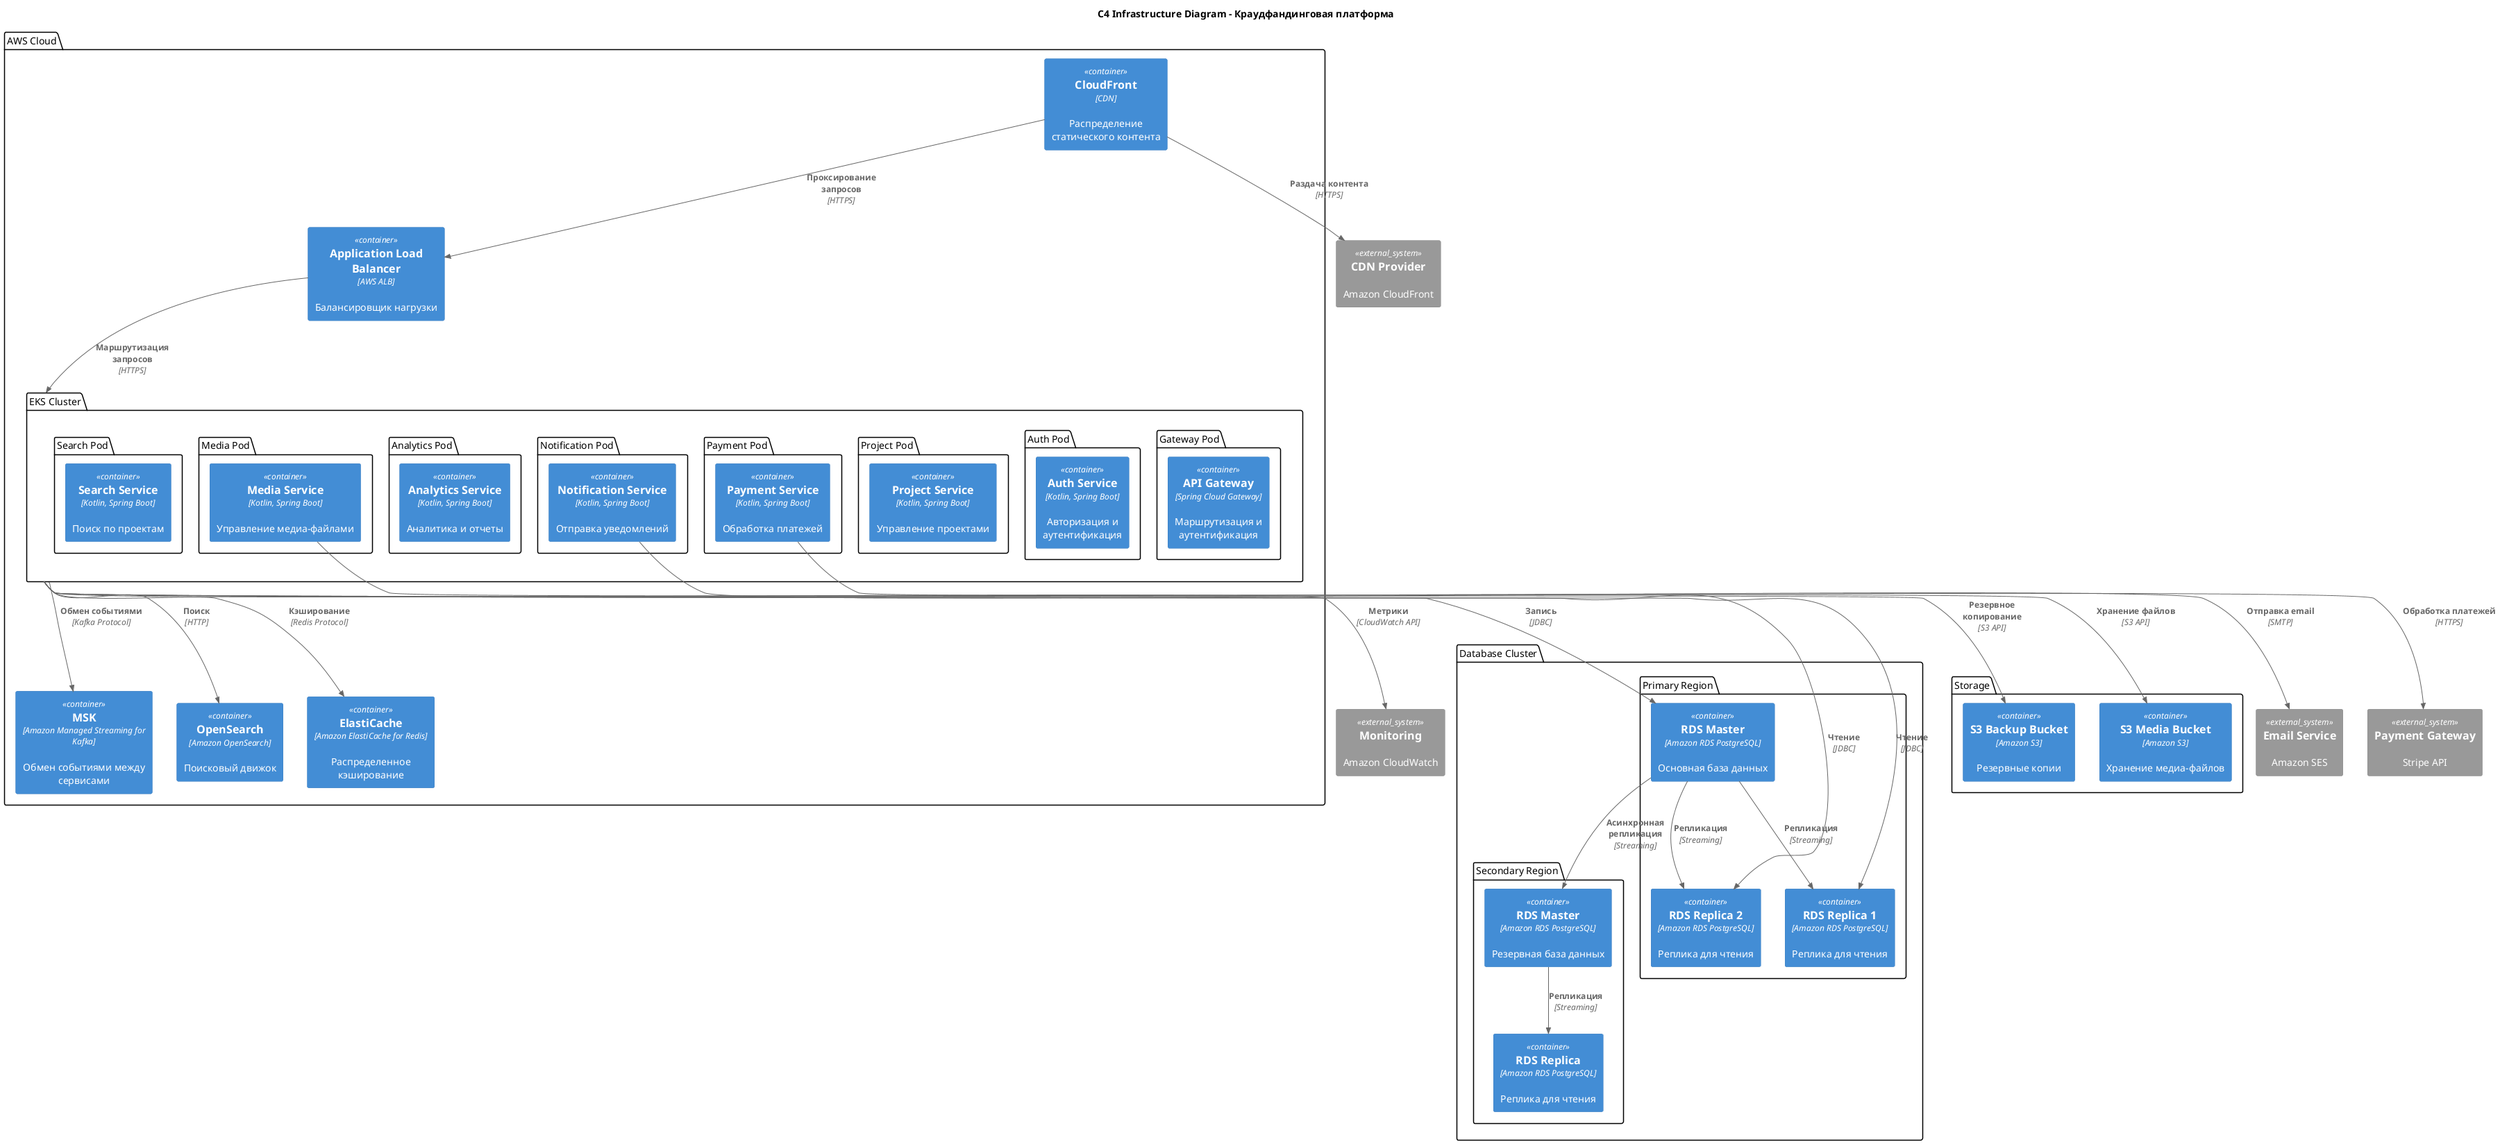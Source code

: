 @startuml
!include <C4/C4_Container>

title C4 Infrastructure Diagram - Краудфандинговая платформа

package "AWS Cloud" as cloud {
    Container(cloudfront, "CloudFront", "CDN", "Распределение статического контента")
    Container(alb, "Application Load Balancer", "AWS ALB", "Балансировщик нагрузки")

    package "EKS Cluster" as k8s_cluster {
        package "Gateway Pod" as gateway_pod {
            Container(api_gateway, "API Gateway", "Spring Cloud Gateway", "Маршрутизация и аутентификация")
        }

        package "Auth Pod" as auth_pod {
            Container(auth_service, "Auth Service", "Kotlin, Spring Boot", "Авторизация и аутентификация")
        }

        package "Project Pod" as project_pod {
            Container(project_service, "Project Service", "Kotlin, Spring Boot", "Управление проектами")
        }

        package "Payment Pod" as payment_pod {
            Container(payment_service, "Payment Service", "Kotlin, Spring Boot", "Обработка платежей")
        }

        package "Notification Pod" as notification_pod {
            Container(notification_service, "Notification Service", "Kotlin, Spring Boot", "Отправка уведомлений")
        }

        package "Analytics Pod" as analytics_pod {
            Container(analytics_service, "Analytics Service", "Kotlin, Spring Boot", "Аналитика и отчеты")
        }

        package "Media Pod" as media_pod {
            Container(media_service, "Media Service", "Kotlin, Spring Boot", "Управление медиа-файлами")
        }

        package "Search Pod" as search_pod {
            Container(search_service, "Search Service", "Kotlin, Spring Boot", "Поиск по проектам")
        }
    }

    Container(kafka_cluster, "MSK", "Amazon Managed Streaming for Kafka", "Обмен событиями между сервисами")
    Container(elasticsearch_cluster, "OpenSearch", "Amazon OpenSearch", "Поисковый движок")
    Container(redis_cluster, "ElastiCache", "Amazon ElastiCache for Redis", "Распределенное кэширование")
}

package "Database Cluster" as database {
    package "Primary Region" as region_primary {
        Container(db_master, "RDS Master", "Amazon RDS PostgreSQL", "Основная база данных")
        Container(db_replica1, "RDS Replica 1", "Amazon RDS PostgreSQL", "Реплика для чтения")
        Container(db_replica2, "RDS Replica 2", "Amazon RDS PostgreSQL", "Реплика для чтения")
    }

    package "Secondary Region" as region_secondary {
        Container(db_master_secondary, "RDS Master", "Amazon RDS PostgreSQL", "Резервная база данных")
        Container(db_replica_secondary, "RDS Replica", "Amazon RDS PostgreSQL", "Реплика для чтения")
    }
}

package "Storage" as storage {
    Container(s3_media, "S3 Media Bucket", "Amazon S3", "Хранение медиа-файлов")
    Container(s3_backup, "S3 Backup Bucket", "Amazon S3", "Резервные копии")
}

System_Ext(payment_gateway, "Payment Gateway", "Stripe API")
System_Ext(email_service, "Email Service", "Amazon SES")
System_Ext(cdn_provider, "CDN Provider", "Amazon CloudFront")
System_Ext(monitoring, "Monitoring", "Amazon CloudWatch")

' Соединения с балансировщиком
Rel(cloudfront, alb, "Проксирование запросов", "HTTPS")
Rel(alb, k8s_cluster, "Маршрутизация запросов", "HTTPS")

' Соединения с базами данных
Rel(k8s_cluster, db_master, "Запись", "JDBC")
Rel(k8s_cluster, db_replica1, "Чтение", "JDBC")
Rel(k8s_cluster, db_replica2, "Чтение", "JDBC")

' Репликация баз данных
Rel(db_master, db_replica1, "Репликация", "Streaming")
Rel(db_master, db_replica2, "Репликация", "Streaming")
Rel(db_master, db_master_secondary, "Асинхронная репликация", "Streaming")
Rel(db_master_secondary, db_replica_secondary, "Репликация", "Streaming")

' Соединения с кэшем и очередями
Rel(k8s_cluster, redis_cluster, "Кэширование", "Redis Protocol")
Rel(k8s_cluster, kafka_cluster, "Обмен событиями", "Kafka Protocol")
Rel(k8s_cluster, elasticsearch_cluster, "Поиск", "HTTP")

' Соединения с хранилищем
Rel(media_service, s3_media, "Хранение файлов", "S3 API")
Rel(k8s_cluster, s3_backup, "Резервное копирование", "S3 API")

' Соединения с внешними сервисами
Rel(payment_service, payment_gateway, "Обработка платежей", "HTTPS")
Rel(notification_service, email_service, "Отправка email", "SMTP")
Rel(cloudfront, cdn_provider, "Раздача контента", "HTTPS")
Rel(k8s_cluster, monitoring, "Метрики", "CloudWatch API")

@enduml

